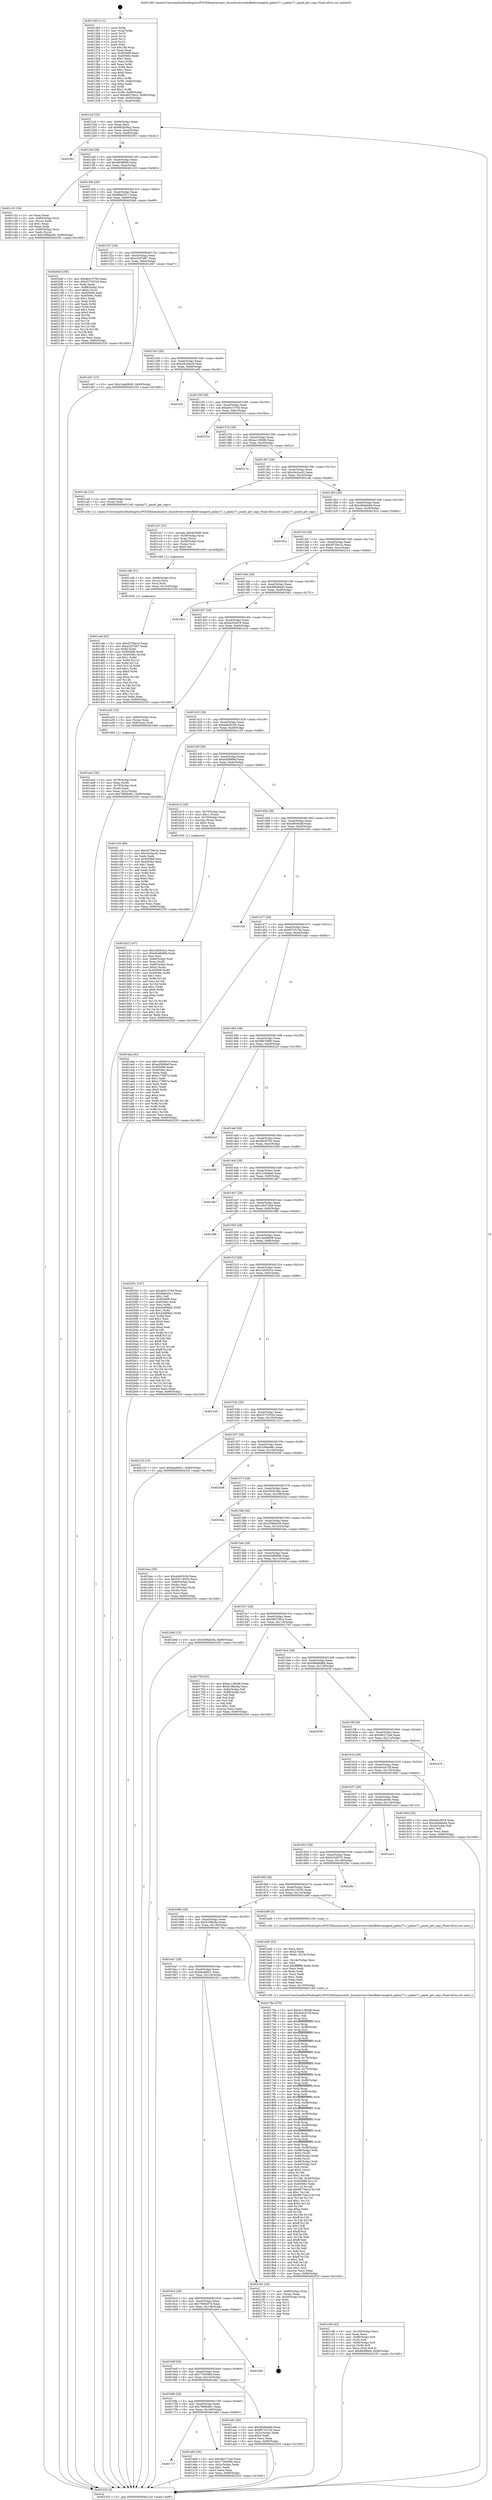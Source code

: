 digraph "0x401260" {
  label = "0x401260 (/mnt/c/Users/mathe/Desktop/tcc/POCII/binaries/extr_linuxdriversvideofbdevomaplcd_palmz71.c_palmz71_panel_get_caps_Final-ollvm.out::main(0))"
  labelloc = "t"
  node[shape=record]

  Entry [label="",width=0.3,height=0.3,shape=circle,fillcolor=black,style=filled]
  "0x4012cf" [label="{
     0x4012cf [32]\l
     | [instrs]\l
     &nbsp;&nbsp;0x4012cf \<+6\>: mov -0x90(%rbp),%eax\l
     &nbsp;&nbsp;0x4012d5 \<+2\>: mov %eax,%ecx\l
     &nbsp;&nbsp;0x4012d7 \<+6\>: sub $0x883b59a2,%ecx\l
     &nbsp;&nbsp;0x4012dd \<+6\>: mov %eax,-0xa4(%rbp)\l
     &nbsp;&nbsp;0x4012e3 \<+6\>: mov %ecx,-0xa8(%rbp)\l
     &nbsp;&nbsp;0x4012e9 \<+6\>: je 0000000000401f01 \<main+0xca1\>\l
  }"]
  "0x401f01" [label="{
     0x401f01\l
  }", style=dashed]
  "0x4012ef" [label="{
     0x4012ef [28]\l
     | [instrs]\l
     &nbsp;&nbsp;0x4012ef \<+5\>: jmp 00000000004012f4 \<main+0x94\>\l
     &nbsp;&nbsp;0x4012f4 \<+6\>: mov -0xa4(%rbp),%eax\l
     &nbsp;&nbsp;0x4012fa \<+5\>: sub $0x8fc8f6b9,%eax\l
     &nbsp;&nbsp;0x4012ff \<+6\>: mov %eax,-0xac(%rbp)\l
     &nbsp;&nbsp;0x401305 \<+6\>: je 0000000000401c33 \<main+0x9d3\>\l
  }"]
  Exit [label="",width=0.3,height=0.3,shape=circle,fillcolor=black,style=filled,peripheries=2]
  "0x401c33" [label="{
     0x401c33 [34]\l
     | [instrs]\l
     &nbsp;&nbsp;0x401c33 \<+2\>: xor %eax,%eax\l
     &nbsp;&nbsp;0x401c35 \<+4\>: mov -0x60(%rbp),%rcx\l
     &nbsp;&nbsp;0x401c39 \<+2\>: mov (%rcx),%edx\l
     &nbsp;&nbsp;0x401c3b \<+3\>: sub $0x1,%eax\l
     &nbsp;&nbsp;0x401c3e \<+2\>: sub %eax,%edx\l
     &nbsp;&nbsp;0x401c40 \<+4\>: mov -0x60(%rbp),%rcx\l
     &nbsp;&nbsp;0x401c44 \<+2\>: mov %edx,(%rcx)\l
     &nbsp;&nbsp;0x401c46 \<+10\>: movl $0x359bbe5b,-0x90(%rbp)\l
     &nbsp;&nbsp;0x401c50 \<+5\>: jmp 0000000000402335 \<main+0x10d5\>\l
  }"]
  "0x40130b" [label="{
     0x40130b [28]\l
     | [instrs]\l
     &nbsp;&nbsp;0x40130b \<+5\>: jmp 0000000000401310 \<main+0xb0\>\l
     &nbsp;&nbsp;0x401310 \<+6\>: mov -0xa4(%rbp),%eax\l
     &nbsp;&nbsp;0x401316 \<+5\>: sub $0x8feb2f11,%eax\l
     &nbsp;&nbsp;0x40131b \<+6\>: mov %eax,-0xb0(%rbp)\l
     &nbsp;&nbsp;0x401321 \<+6\>: je 00000000004020ef \<main+0xe8f\>\l
  }"]
  "0x401ceb" [label="{
     0x401ceb [92]\l
     | [instrs]\l
     &nbsp;&nbsp;0x401ceb \<+5\>: mov $0xd37f4e1b,%eax\l
     &nbsp;&nbsp;0x401cf0 \<+5\>: mov $0xa32f7d67,%edx\l
     &nbsp;&nbsp;0x401cf5 \<+3\>: xor %r8d,%r8d\l
     &nbsp;&nbsp;0x401cf8 \<+8\>: mov 0x405068,%r9d\l
     &nbsp;&nbsp;0x401d00 \<+8\>: mov 0x40506c,%r10d\l
     &nbsp;&nbsp;0x401d08 \<+4\>: sub $0x1,%r8d\l
     &nbsp;&nbsp;0x401d0c \<+3\>: mov %r9d,%r11d\l
     &nbsp;&nbsp;0x401d0f \<+3\>: add %r8d,%r11d\l
     &nbsp;&nbsp;0x401d12 \<+4\>: imul %r11d,%r9d\l
     &nbsp;&nbsp;0x401d16 \<+4\>: and $0x1,%r9d\l
     &nbsp;&nbsp;0x401d1a \<+4\>: cmp $0x0,%r9d\l
     &nbsp;&nbsp;0x401d1e \<+3\>: sete %bl\l
     &nbsp;&nbsp;0x401d21 \<+4\>: cmp $0xa,%r10d\l
     &nbsp;&nbsp;0x401d25 \<+4\>: setl %r14b\l
     &nbsp;&nbsp;0x401d29 \<+3\>: mov %bl,%r15b\l
     &nbsp;&nbsp;0x401d2c \<+3\>: and %r14b,%r15b\l
     &nbsp;&nbsp;0x401d2f \<+3\>: xor %r14b,%bl\l
     &nbsp;&nbsp;0x401d32 \<+3\>: or %bl,%r15b\l
     &nbsp;&nbsp;0x401d35 \<+4\>: test $0x1,%r15b\l
     &nbsp;&nbsp;0x401d39 \<+3\>: cmovne %edx,%eax\l
     &nbsp;&nbsp;0x401d3c \<+6\>: mov %eax,-0x90(%rbp)\l
     &nbsp;&nbsp;0x401d42 \<+5\>: jmp 0000000000402335 \<main+0x10d5\>\l
  }"]
  "0x4020ef" [label="{
     0x4020ef [100]\l
     | [instrs]\l
     &nbsp;&nbsp;0x4020ef \<+5\>: mov $0xa641570d,%eax\l
     &nbsp;&nbsp;0x4020f4 \<+5\>: mov $0x2573352d,%ecx\l
     &nbsp;&nbsp;0x4020f9 \<+2\>: xor %edx,%edx\l
     &nbsp;&nbsp;0x4020fb \<+7\>: mov -0x88(%rbp),%rsi\l
     &nbsp;&nbsp;0x402102 \<+6\>: movl $0x0,(%rsi)\l
     &nbsp;&nbsp;0x402108 \<+7\>: mov 0x405068,%edi\l
     &nbsp;&nbsp;0x40210f \<+8\>: mov 0x40506c,%r8d\l
     &nbsp;&nbsp;0x402117 \<+3\>: sub $0x1,%edx\l
     &nbsp;&nbsp;0x40211a \<+3\>: mov %edi,%r9d\l
     &nbsp;&nbsp;0x40211d \<+3\>: add %edx,%r9d\l
     &nbsp;&nbsp;0x402120 \<+4\>: imul %r9d,%edi\l
     &nbsp;&nbsp;0x402124 \<+3\>: and $0x1,%edi\l
     &nbsp;&nbsp;0x402127 \<+3\>: cmp $0x0,%edi\l
     &nbsp;&nbsp;0x40212a \<+4\>: sete %r10b\l
     &nbsp;&nbsp;0x40212e \<+4\>: cmp $0xa,%r8d\l
     &nbsp;&nbsp;0x402132 \<+4\>: setl %r11b\l
     &nbsp;&nbsp;0x402136 \<+3\>: mov %r10b,%bl\l
     &nbsp;&nbsp;0x402139 \<+3\>: and %r11b,%bl\l
     &nbsp;&nbsp;0x40213c \<+3\>: xor %r11b,%r10b\l
     &nbsp;&nbsp;0x40213f \<+3\>: or %r10b,%bl\l
     &nbsp;&nbsp;0x402142 \<+3\>: test $0x1,%bl\l
     &nbsp;&nbsp;0x402145 \<+3\>: cmovne %ecx,%eax\l
     &nbsp;&nbsp;0x402148 \<+6\>: mov %eax,-0x90(%rbp)\l
     &nbsp;&nbsp;0x40214e \<+5\>: jmp 0000000000402335 \<main+0x10d5\>\l
  }"]
  "0x401327" [label="{
     0x401327 [28]\l
     | [instrs]\l
     &nbsp;&nbsp;0x401327 \<+5\>: jmp 000000000040132c \<main+0xcc\>\l
     &nbsp;&nbsp;0x40132c \<+6\>: mov -0xa4(%rbp),%eax\l
     &nbsp;&nbsp;0x401332 \<+5\>: sub $0xa32f7d67,%eax\l
     &nbsp;&nbsp;0x401337 \<+6\>: mov %eax,-0xb4(%rbp)\l
     &nbsp;&nbsp;0x40133d \<+6\>: je 0000000000401d47 \<main+0xae7\>\l
  }"]
  "0x401cd6" [label="{
     0x401cd6 [21]\l
     | [instrs]\l
     &nbsp;&nbsp;0x401cd6 \<+4\>: mov -0x68(%rbp),%rcx\l
     &nbsp;&nbsp;0x401cda \<+3\>: mov (%rcx),%rcx\l
     &nbsp;&nbsp;0x401cdd \<+3\>: mov %rcx,%rdi\l
     &nbsp;&nbsp;0x401ce0 \<+6\>: mov %eax,-0x154(%rbp)\l
     &nbsp;&nbsp;0x401ce6 \<+5\>: call 0000000000401030 \<free@plt\>\l
     | [calls]\l
     &nbsp;&nbsp;0x401030 \{1\} (unknown)\l
  }"]
  "0x401d47" [label="{
     0x401d47 [15]\l
     | [instrs]\l
     &nbsp;&nbsp;0x401d47 \<+10\>: movl $0x1dad0609,-0x90(%rbp)\l
     &nbsp;&nbsp;0x401d51 \<+5\>: jmp 0000000000402335 \<main+0x10d5\>\l
  }"]
  "0x401343" [label="{
     0x401343 [28]\l
     | [instrs]\l
     &nbsp;&nbsp;0x401343 \<+5\>: jmp 0000000000401348 \<main+0xe8\>\l
     &nbsp;&nbsp;0x401348 \<+6\>: mov -0xa4(%rbp),%eax\l
     &nbsp;&nbsp;0x40134e \<+5\>: sub $0xa5b3dec9,%eax\l
     &nbsp;&nbsp;0x401353 \<+6\>: mov %eax,-0xb8(%rbp)\l
     &nbsp;&nbsp;0x401359 \<+6\>: je 0000000000401ef2 \<main+0xc92\>\l
  }"]
  "0x401cb7" [label="{
     0x401cb7 [31]\l
     | [instrs]\l
     &nbsp;&nbsp;0x401cb7 \<+10\>: movabs $0x4030d6,%rdi\l
     &nbsp;&nbsp;0x401cc1 \<+4\>: mov -0x58(%rbp),%rcx\l
     &nbsp;&nbsp;0x401cc5 \<+3\>: mov %rax,(%rcx)\l
     &nbsp;&nbsp;0x401cc8 \<+4\>: mov -0x58(%rbp),%rax\l
     &nbsp;&nbsp;0x401ccc \<+3\>: mov (%rax),%rsi\l
     &nbsp;&nbsp;0x401ccf \<+2\>: mov $0x0,%al\l
     &nbsp;&nbsp;0x401cd1 \<+5\>: call 0000000000401040 \<printf@plt\>\l
     | [calls]\l
     &nbsp;&nbsp;0x401040 \{1\} (unknown)\l
  }"]
  "0x401ef2" [label="{
     0x401ef2\l
  }", style=dashed]
  "0x40135f" [label="{
     0x40135f [28]\l
     | [instrs]\l
     &nbsp;&nbsp;0x40135f \<+5\>: jmp 0000000000401364 \<main+0x104\>\l
     &nbsp;&nbsp;0x401364 \<+6\>: mov -0xa4(%rbp),%eax\l
     &nbsp;&nbsp;0x40136a \<+5\>: sub $0xa641570d,%eax\l
     &nbsp;&nbsp;0x40136f \<+6\>: mov %eax,-0xbc(%rbp)\l
     &nbsp;&nbsp;0x401375 \<+6\>: je 000000000040231e \<main+0x10be\>\l
  }"]
  "0x401c09" [label="{
     0x401c09 [42]\l
     | [instrs]\l
     &nbsp;&nbsp;0x401c09 \<+6\>: mov -0x150(%rbp),%ecx\l
     &nbsp;&nbsp;0x401c0f \<+3\>: imul %eax,%ecx\l
     &nbsp;&nbsp;0x401c12 \<+4\>: mov -0x68(%rbp),%r8\l
     &nbsp;&nbsp;0x401c16 \<+3\>: mov (%r8),%r8\l
     &nbsp;&nbsp;0x401c19 \<+4\>: mov -0x60(%rbp),%r9\l
     &nbsp;&nbsp;0x401c1d \<+3\>: movslq (%r9),%r9\l
     &nbsp;&nbsp;0x401c20 \<+4\>: mov %ecx,(%r8,%r9,4)\l
     &nbsp;&nbsp;0x401c24 \<+10\>: movl $0x8fc8f6b9,-0x90(%rbp)\l
     &nbsp;&nbsp;0x401c2e \<+5\>: jmp 0000000000402335 \<main+0x10d5\>\l
  }"]
  "0x40231e" [label="{
     0x40231e\l
  }", style=dashed]
  "0x40137b" [label="{
     0x40137b [28]\l
     | [instrs]\l
     &nbsp;&nbsp;0x40137b \<+5\>: jmp 0000000000401380 \<main+0x120\>\l
     &nbsp;&nbsp;0x401380 \<+6\>: mov -0xa4(%rbp),%eax\l
     &nbsp;&nbsp;0x401386 \<+5\>: sub $0xac1280d8,%eax\l
     &nbsp;&nbsp;0x40138b \<+6\>: mov %eax,-0xc0(%rbp)\l
     &nbsp;&nbsp;0x401391 \<+6\>: je 000000000040217a \<main+0xf1a\>\l
  }"]
  "0x401bd5" [label="{
     0x401bd5 [52]\l
     | [instrs]\l
     &nbsp;&nbsp;0x401bd5 \<+2\>: xor %ecx,%ecx\l
     &nbsp;&nbsp;0x401bd7 \<+5\>: mov $0x2,%edx\l
     &nbsp;&nbsp;0x401bdc \<+6\>: mov %edx,-0x14c(%rbp)\l
     &nbsp;&nbsp;0x401be2 \<+1\>: cltd\l
     &nbsp;&nbsp;0x401be3 \<+6\>: mov -0x14c(%rbp),%esi\l
     &nbsp;&nbsp;0x401be9 \<+2\>: idiv %esi\l
     &nbsp;&nbsp;0x401beb \<+6\>: imul $0xfffffffe,%edx,%edx\l
     &nbsp;&nbsp;0x401bf1 \<+2\>: mov %ecx,%edi\l
     &nbsp;&nbsp;0x401bf3 \<+2\>: sub %edx,%edi\l
     &nbsp;&nbsp;0x401bf5 \<+2\>: mov %ecx,%edx\l
     &nbsp;&nbsp;0x401bf7 \<+3\>: sub $0x1,%edx\l
     &nbsp;&nbsp;0x401bfa \<+2\>: add %edx,%edi\l
     &nbsp;&nbsp;0x401bfc \<+2\>: sub %edi,%ecx\l
     &nbsp;&nbsp;0x401bfe \<+6\>: mov %ecx,-0x150(%rbp)\l
     &nbsp;&nbsp;0x401c04 \<+5\>: call 0000000000401160 \<next_i\>\l
     | [calls]\l
     &nbsp;&nbsp;0x401160 \{1\} (/mnt/c/Users/mathe/Desktop/tcc/POCII/binaries/extr_linuxdriversvideofbdevomaplcd_palmz71.c_palmz71_panel_get_caps_Final-ollvm.out::next_i)\l
  }"]
  "0x40217a" [label="{
     0x40217a\l
  }", style=dashed]
  "0x401397" [label="{
     0x401397 [28]\l
     | [instrs]\l
     &nbsp;&nbsp;0x401397 \<+5\>: jmp 000000000040139c \<main+0x13c\>\l
     &nbsp;&nbsp;0x40139c \<+6\>: mov -0xa4(%rbp),%eax\l
     &nbsp;&nbsp;0x4013a2 \<+5\>: sub $0xc0a2acd2,%eax\l
     &nbsp;&nbsp;0x4013a7 \<+6\>: mov %eax,-0xc4(%rbp)\l
     &nbsp;&nbsp;0x4013ad \<+6\>: je 0000000000401cab \<main+0xa4b\>\l
  }"]
  "0x401b32" [label="{
     0x401b32 [107]\l
     | [instrs]\l
     &nbsp;&nbsp;0x401b32 \<+5\>: mov $0x1e83041e,%ecx\l
     &nbsp;&nbsp;0x401b37 \<+5\>: mov $0x40a8b80b,%edx\l
     &nbsp;&nbsp;0x401b3c \<+2\>: xor %esi,%esi\l
     &nbsp;&nbsp;0x401b3e \<+4\>: mov -0x68(%rbp),%rdi\l
     &nbsp;&nbsp;0x401b42 \<+3\>: mov %rax,(%rdi)\l
     &nbsp;&nbsp;0x401b45 \<+4\>: mov -0x60(%rbp),%rax\l
     &nbsp;&nbsp;0x401b49 \<+6\>: movl $0x0,(%rax)\l
     &nbsp;&nbsp;0x401b4f \<+8\>: mov 0x405068,%r8d\l
     &nbsp;&nbsp;0x401b57 \<+8\>: mov 0x40506c,%r9d\l
     &nbsp;&nbsp;0x401b5f \<+3\>: sub $0x1,%esi\l
     &nbsp;&nbsp;0x401b62 \<+3\>: mov %r8d,%r10d\l
     &nbsp;&nbsp;0x401b65 \<+3\>: add %esi,%r10d\l
     &nbsp;&nbsp;0x401b68 \<+4\>: imul %r10d,%r8d\l
     &nbsp;&nbsp;0x401b6c \<+4\>: and $0x1,%r8d\l
     &nbsp;&nbsp;0x401b70 \<+4\>: cmp $0x0,%r8d\l
     &nbsp;&nbsp;0x401b74 \<+4\>: sete %r11b\l
     &nbsp;&nbsp;0x401b78 \<+4\>: cmp $0xa,%r9d\l
     &nbsp;&nbsp;0x401b7c \<+3\>: setl %bl\l
     &nbsp;&nbsp;0x401b7f \<+3\>: mov %r11b,%r14b\l
     &nbsp;&nbsp;0x401b82 \<+3\>: and %bl,%r14b\l
     &nbsp;&nbsp;0x401b85 \<+3\>: xor %bl,%r11b\l
     &nbsp;&nbsp;0x401b88 \<+3\>: or %r11b,%r14b\l
     &nbsp;&nbsp;0x401b8b \<+4\>: test $0x1,%r14b\l
     &nbsp;&nbsp;0x401b8f \<+3\>: cmovne %edx,%ecx\l
     &nbsp;&nbsp;0x401b92 \<+6\>: mov %ecx,-0x90(%rbp)\l
     &nbsp;&nbsp;0x401b98 \<+5\>: jmp 0000000000402335 \<main+0x10d5\>\l
  }"]
  "0x401cab" [label="{
     0x401cab [12]\l
     | [instrs]\l
     &nbsp;&nbsp;0x401cab \<+4\>: mov -0x68(%rbp),%rax\l
     &nbsp;&nbsp;0x401caf \<+3\>: mov (%rax),%rdi\l
     &nbsp;&nbsp;0x401cb2 \<+5\>: call 0000000000401240 \<palmz71_panel_get_caps\>\l
     | [calls]\l
     &nbsp;&nbsp;0x401240 \{1\} (/mnt/c/Users/mathe/Desktop/tcc/POCII/binaries/extr_linuxdriversvideofbdevomaplcd_palmz71.c_palmz71_panel_get_caps_Final-ollvm.out::palmz71_panel_get_caps)\l
  }"]
  "0x4013b3" [label="{
     0x4013b3 [28]\l
     | [instrs]\l
     &nbsp;&nbsp;0x4013b3 \<+5\>: jmp 00000000004013b8 \<main+0x158\>\l
     &nbsp;&nbsp;0x4013b8 \<+6\>: mov -0xa4(%rbp),%eax\l
     &nbsp;&nbsp;0x4013be \<+5\>: sub $0xc6bdeb0d,%eax\l
     &nbsp;&nbsp;0x4013c3 \<+6\>: mov %eax,-0xc8(%rbp)\l
     &nbsp;&nbsp;0x4013c9 \<+6\>: je 000000000040191e \<main+0x6be\>\l
  }"]
  "0x401717" [label="{
     0x401717\l
  }", style=dashed]
  "0x40191e" [label="{
     0x40191e\l
  }", style=dashed]
  "0x4013cf" [label="{
     0x4013cf [28]\l
     | [instrs]\l
     &nbsp;&nbsp;0x4013cf \<+5\>: jmp 00000000004013d4 \<main+0x174\>\l
     &nbsp;&nbsp;0x4013d4 \<+6\>: mov -0xa4(%rbp),%eax\l
     &nbsp;&nbsp;0x4013da \<+5\>: sub $0xd37f4e1b,%eax\l
     &nbsp;&nbsp;0x4013df \<+6\>: mov %eax,-0xcc(%rbp)\l
     &nbsp;&nbsp;0x4013e5 \<+6\>: je 000000000040221d \<main+0xfbd\>\l
  }"]
  "0x401a60" [label="{
     0x401a60 [30]\l
     | [instrs]\l
     &nbsp;&nbsp;0x401a60 \<+5\>: mov $0x49c272ad,%eax\l
     &nbsp;&nbsp;0x401a65 \<+5\>: mov $0x778456f4,%ecx\l
     &nbsp;&nbsp;0x401a6a \<+3\>: mov -0x2c(%rbp),%edx\l
     &nbsp;&nbsp;0x401a6d \<+3\>: cmp $0x1,%edx\l
     &nbsp;&nbsp;0x401a70 \<+3\>: cmovl %ecx,%eax\l
     &nbsp;&nbsp;0x401a73 \<+6\>: mov %eax,-0x90(%rbp)\l
     &nbsp;&nbsp;0x401a79 \<+5\>: jmp 0000000000402335 \<main+0x10d5\>\l
  }"]
  "0x40221d" [label="{
     0x40221d\l
  }", style=dashed]
  "0x4013eb" [label="{
     0x4013eb [28]\l
     | [instrs]\l
     &nbsp;&nbsp;0x4013eb \<+5\>: jmp 00000000004013f0 \<main+0x190\>\l
     &nbsp;&nbsp;0x4013f0 \<+6\>: mov -0xa4(%rbp),%eax\l
     &nbsp;&nbsp;0x4013f6 \<+5\>: sub $0xd66d84a0,%eax\l
     &nbsp;&nbsp;0x4013fb \<+6\>: mov %eax,-0xd0(%rbp)\l
     &nbsp;&nbsp;0x401401 \<+6\>: je 00000000004019b1 \<main+0x751\>\l
  }"]
  "0x4016fb" [label="{
     0x4016fb [28]\l
     | [instrs]\l
     &nbsp;&nbsp;0x4016fb \<+5\>: jmp 0000000000401700 \<main+0x4a0\>\l
     &nbsp;&nbsp;0x401700 \<+6\>: mov -0xa4(%rbp),%eax\l
     &nbsp;&nbsp;0x401706 \<+5\>: sub $0x7866b461,%eax\l
     &nbsp;&nbsp;0x40170b \<+6\>: mov %eax,-0x140(%rbp)\l
     &nbsp;&nbsp;0x401711 \<+6\>: je 0000000000401a60 \<main+0x800\>\l
  }"]
  "0x4019b1" [label="{
     0x4019b1\l
  }", style=dashed]
  "0x401407" [label="{
     0x401407 [28]\l
     | [instrs]\l
     &nbsp;&nbsp;0x401407 \<+5\>: jmp 000000000040140c \<main+0x1ac\>\l
     &nbsp;&nbsp;0x40140c \<+6\>: mov -0xa4(%rbp),%eax\l
     &nbsp;&nbsp;0x401412 \<+5\>: sub $0xdc5cbf19,%eax\l
     &nbsp;&nbsp;0x401417 \<+6\>: mov %eax,-0xd4(%rbp)\l
     &nbsp;&nbsp;0x40141d \<+6\>: je 0000000000401a32 \<main+0x7d2\>\l
  }"]
  "0x401a9c" [label="{
     0x401a9c [30]\l
     | [instrs]\l
     &nbsp;&nbsp;0x401a9c \<+5\>: mov $0x48e8dd8d,%eax\l
     &nbsp;&nbsp;0x401aa1 \<+5\>: mov $0xf673515d,%ecx\l
     &nbsp;&nbsp;0x401aa6 \<+3\>: mov -0x2c(%rbp),%edx\l
     &nbsp;&nbsp;0x401aa9 \<+3\>: cmp $0x0,%edx\l
     &nbsp;&nbsp;0x401aac \<+3\>: cmove %ecx,%eax\l
     &nbsp;&nbsp;0x401aaf \<+6\>: mov %eax,-0x90(%rbp)\l
     &nbsp;&nbsp;0x401ab5 \<+5\>: jmp 0000000000402335 \<main+0x10d5\>\l
  }"]
  "0x401a32" [label="{
     0x401a32 [16]\l
     | [instrs]\l
     &nbsp;&nbsp;0x401a32 \<+4\>: mov -0x80(%rbp),%rax\l
     &nbsp;&nbsp;0x401a36 \<+3\>: mov (%rax),%rax\l
     &nbsp;&nbsp;0x401a39 \<+4\>: mov 0x8(%rax),%rdi\l
     &nbsp;&nbsp;0x401a3d \<+5\>: call 0000000000401060 \<atoi@plt\>\l
     | [calls]\l
     &nbsp;&nbsp;0x401060 \{1\} (unknown)\l
  }"]
  "0x401423" [label="{
     0x401423 [28]\l
     | [instrs]\l
     &nbsp;&nbsp;0x401423 \<+5\>: jmp 0000000000401428 \<main+0x1c8\>\l
     &nbsp;&nbsp;0x401428 \<+6\>: mov -0xa4(%rbp),%eax\l
     &nbsp;&nbsp;0x40142e \<+5\>: sub $0xebb05c56,%eax\l
     &nbsp;&nbsp;0x401433 \<+6\>: mov %eax,-0xd8(%rbp)\l
     &nbsp;&nbsp;0x401439 \<+6\>: je 0000000000401c55 \<main+0x9f5\>\l
  }"]
  "0x4016df" [label="{
     0x4016df [28]\l
     | [instrs]\l
     &nbsp;&nbsp;0x4016df \<+5\>: jmp 00000000004016e4 \<main+0x484\>\l
     &nbsp;&nbsp;0x4016e4 \<+6\>: mov -0xa4(%rbp),%eax\l
     &nbsp;&nbsp;0x4016ea \<+5\>: sub $0x778456f4,%eax\l
     &nbsp;&nbsp;0x4016ef \<+6\>: mov %eax,-0x13c(%rbp)\l
     &nbsp;&nbsp;0x4016f5 \<+6\>: je 0000000000401a9c \<main+0x83c\>\l
  }"]
  "0x401c55" [label="{
     0x401c55 [86]\l
     | [instrs]\l
     &nbsp;&nbsp;0x401c55 \<+5\>: mov $0xd37f4e1b,%eax\l
     &nbsp;&nbsp;0x401c5a \<+5\>: mov $0xc0a2acd2,%ecx\l
     &nbsp;&nbsp;0x401c5f \<+2\>: xor %edx,%edx\l
     &nbsp;&nbsp;0x401c61 \<+7\>: mov 0x405068,%esi\l
     &nbsp;&nbsp;0x401c68 \<+7\>: mov 0x40506c,%edi\l
     &nbsp;&nbsp;0x401c6f \<+3\>: sub $0x1,%edx\l
     &nbsp;&nbsp;0x401c72 \<+3\>: mov %esi,%r8d\l
     &nbsp;&nbsp;0x401c75 \<+3\>: add %edx,%r8d\l
     &nbsp;&nbsp;0x401c78 \<+4\>: imul %r8d,%esi\l
     &nbsp;&nbsp;0x401c7c \<+3\>: and $0x1,%esi\l
     &nbsp;&nbsp;0x401c7f \<+3\>: cmp $0x0,%esi\l
     &nbsp;&nbsp;0x401c82 \<+4\>: sete %r9b\l
     &nbsp;&nbsp;0x401c86 \<+3\>: cmp $0xa,%edi\l
     &nbsp;&nbsp;0x401c89 \<+4\>: setl %r10b\l
     &nbsp;&nbsp;0x401c8d \<+3\>: mov %r9b,%r11b\l
     &nbsp;&nbsp;0x401c90 \<+3\>: and %r10b,%r11b\l
     &nbsp;&nbsp;0x401c93 \<+3\>: xor %r10b,%r9b\l
     &nbsp;&nbsp;0x401c96 \<+3\>: or %r9b,%r11b\l
     &nbsp;&nbsp;0x401c99 \<+4\>: test $0x1,%r11b\l
     &nbsp;&nbsp;0x401c9d \<+3\>: cmovne %ecx,%eax\l
     &nbsp;&nbsp;0x401ca0 \<+6\>: mov %eax,-0x90(%rbp)\l
     &nbsp;&nbsp;0x401ca6 \<+5\>: jmp 0000000000402335 \<main+0x10d5\>\l
  }"]
  "0x40143f" [label="{
     0x40143f [28]\l
     | [instrs]\l
     &nbsp;&nbsp;0x40143f \<+5\>: jmp 0000000000401444 \<main+0x1e4\>\l
     &nbsp;&nbsp;0x401444 \<+6\>: mov -0xa4(%rbp),%eax\l
     &nbsp;&nbsp;0x40144a \<+5\>: sub $0xed5899ef,%eax\l
     &nbsp;&nbsp;0x40144f \<+6\>: mov %eax,-0xdc(%rbp)\l
     &nbsp;&nbsp;0x401455 \<+6\>: je 0000000000401b15 \<main+0x8b5\>\l
  }"]
  "0x401e0d" [label="{
     0x401e0d\l
  }", style=dashed]
  "0x401b15" [label="{
     0x401b15 [29]\l
     | [instrs]\l
     &nbsp;&nbsp;0x401b15 \<+4\>: mov -0x70(%rbp),%rax\l
     &nbsp;&nbsp;0x401b19 \<+6\>: movl $0x1,(%rax)\l
     &nbsp;&nbsp;0x401b1f \<+4\>: mov -0x70(%rbp),%rax\l
     &nbsp;&nbsp;0x401b23 \<+3\>: movslq (%rax),%rax\l
     &nbsp;&nbsp;0x401b26 \<+4\>: shl $0x2,%rax\l
     &nbsp;&nbsp;0x401b2a \<+3\>: mov %rax,%rdi\l
     &nbsp;&nbsp;0x401b2d \<+5\>: call 0000000000401050 \<malloc@plt\>\l
     | [calls]\l
     &nbsp;&nbsp;0x401050 \{1\} (unknown)\l
  }"]
  "0x40145b" [label="{
     0x40145b [28]\l
     | [instrs]\l
     &nbsp;&nbsp;0x40145b \<+5\>: jmp 0000000000401460 \<main+0x200\>\l
     &nbsp;&nbsp;0x401460 \<+6\>: mov -0xa4(%rbp),%eax\l
     &nbsp;&nbsp;0x401466 \<+5\>: sub $0xef004ddf,%eax\l
     &nbsp;&nbsp;0x40146b \<+6\>: mov %eax,-0xe0(%rbp)\l
     &nbsp;&nbsp;0x401471 \<+6\>: je 0000000000401f2b \<main+0xccb\>\l
  }"]
  "0x4016c3" [label="{
     0x4016c3 [28]\l
     | [instrs]\l
     &nbsp;&nbsp;0x4016c3 \<+5\>: jmp 00000000004016c8 \<main+0x468\>\l
     &nbsp;&nbsp;0x4016c8 \<+6\>: mov -0xa4(%rbp),%eax\l
     &nbsp;&nbsp;0x4016ce \<+5\>: sub $0x7068c874,%eax\l
     &nbsp;&nbsp;0x4016d3 \<+6\>: mov %eax,-0x138(%rbp)\l
     &nbsp;&nbsp;0x4016d9 \<+6\>: je 0000000000401e0d \<main+0xbad\>\l
  }"]
  "0x401f2b" [label="{
     0x401f2b\l
  }", style=dashed]
  "0x401477" [label="{
     0x401477 [28]\l
     | [instrs]\l
     &nbsp;&nbsp;0x401477 \<+5\>: jmp 000000000040147c \<main+0x21c\>\l
     &nbsp;&nbsp;0x40147c \<+6\>: mov -0xa4(%rbp),%eax\l
     &nbsp;&nbsp;0x401482 \<+5\>: sub $0xf673515d,%eax\l
     &nbsp;&nbsp;0x401487 \<+6\>: mov %eax,-0xe4(%rbp)\l
     &nbsp;&nbsp;0x40148d \<+6\>: je 0000000000401aba \<main+0x85a\>\l
  }"]
  "0x402162" [label="{
     0x402162 [24]\l
     | [instrs]\l
     &nbsp;&nbsp;0x402162 \<+7\>: mov -0x88(%rbp),%rax\l
     &nbsp;&nbsp;0x402169 \<+2\>: mov (%rax),%eax\l
     &nbsp;&nbsp;0x40216b \<+4\>: lea -0x28(%rbp),%rsp\l
     &nbsp;&nbsp;0x40216f \<+1\>: pop %rbx\l
     &nbsp;&nbsp;0x402170 \<+2\>: pop %r12\l
     &nbsp;&nbsp;0x402172 \<+2\>: pop %r13\l
     &nbsp;&nbsp;0x402174 \<+2\>: pop %r14\l
     &nbsp;&nbsp;0x402176 \<+2\>: pop %r15\l
     &nbsp;&nbsp;0x402178 \<+1\>: pop %rbp\l
     &nbsp;&nbsp;0x402179 \<+1\>: ret\l
  }"]
  "0x401aba" [label="{
     0x401aba [91]\l
     | [instrs]\l
     &nbsp;&nbsp;0x401aba \<+5\>: mov $0x1e83041e,%eax\l
     &nbsp;&nbsp;0x401abf \<+5\>: mov $0xed5899ef,%ecx\l
     &nbsp;&nbsp;0x401ac4 \<+7\>: mov 0x405068,%edx\l
     &nbsp;&nbsp;0x401acb \<+7\>: mov 0x40506c,%esi\l
     &nbsp;&nbsp;0x401ad2 \<+2\>: mov %edx,%edi\l
     &nbsp;&nbsp;0x401ad4 \<+6\>: add $0xe173897a,%edi\l
     &nbsp;&nbsp;0x401ada \<+3\>: sub $0x1,%edi\l
     &nbsp;&nbsp;0x401add \<+6\>: sub $0xe173897a,%edi\l
     &nbsp;&nbsp;0x401ae3 \<+3\>: imul %edi,%edx\l
     &nbsp;&nbsp;0x401ae6 \<+3\>: and $0x1,%edx\l
     &nbsp;&nbsp;0x401ae9 \<+3\>: cmp $0x0,%edx\l
     &nbsp;&nbsp;0x401aec \<+4\>: sete %r8b\l
     &nbsp;&nbsp;0x401af0 \<+3\>: cmp $0xa,%esi\l
     &nbsp;&nbsp;0x401af3 \<+4\>: setl %r9b\l
     &nbsp;&nbsp;0x401af7 \<+3\>: mov %r8b,%r10b\l
     &nbsp;&nbsp;0x401afa \<+3\>: and %r9b,%r10b\l
     &nbsp;&nbsp;0x401afd \<+3\>: xor %r9b,%r8b\l
     &nbsp;&nbsp;0x401b00 \<+3\>: or %r8b,%r10b\l
     &nbsp;&nbsp;0x401b03 \<+4\>: test $0x1,%r10b\l
     &nbsp;&nbsp;0x401b07 \<+3\>: cmovne %ecx,%eax\l
     &nbsp;&nbsp;0x401b0a \<+6\>: mov %eax,-0x90(%rbp)\l
     &nbsp;&nbsp;0x401b10 \<+5\>: jmp 0000000000402335 \<main+0x10d5\>\l
  }"]
  "0x401493" [label="{
     0x401493 [28]\l
     | [instrs]\l
     &nbsp;&nbsp;0x401493 \<+5\>: jmp 0000000000401498 \<main+0x238\>\l
     &nbsp;&nbsp;0x401498 \<+6\>: mov -0xa4(%rbp),%eax\l
     &nbsp;&nbsp;0x40149e \<+5\>: sub $0xf9d7e6f0,%eax\l
     &nbsp;&nbsp;0x4014a3 \<+6\>: mov %eax,-0xe8(%rbp)\l
     &nbsp;&nbsp;0x4014a9 \<+6\>: je 00000000004022cf \<main+0x106f\>\l
  }"]
  "0x401a42" [label="{
     0x401a42 [30]\l
     | [instrs]\l
     &nbsp;&nbsp;0x401a42 \<+4\>: mov -0x78(%rbp),%rdi\l
     &nbsp;&nbsp;0x401a46 \<+2\>: mov %eax,(%rdi)\l
     &nbsp;&nbsp;0x401a48 \<+4\>: mov -0x78(%rbp),%rdi\l
     &nbsp;&nbsp;0x401a4c \<+2\>: mov (%rdi),%eax\l
     &nbsp;&nbsp;0x401a4e \<+3\>: mov %eax,-0x2c(%rbp)\l
     &nbsp;&nbsp;0x401a51 \<+10\>: movl $0x7866b461,-0x90(%rbp)\l
     &nbsp;&nbsp;0x401a5b \<+5\>: jmp 0000000000402335 \<main+0x10d5\>\l
  }"]
  "0x4022cf" [label="{
     0x4022cf\l
  }", style=dashed]
  "0x4014af" [label="{
     0x4014af [28]\l
     | [instrs]\l
     &nbsp;&nbsp;0x4014af \<+5\>: jmp 00000000004014b4 \<main+0x254\>\l
     &nbsp;&nbsp;0x4014b4 \<+6\>: mov -0xa4(%rbp),%eax\l
     &nbsp;&nbsp;0x4014ba \<+5\>: sub $0xd929763,%eax\l
     &nbsp;&nbsp;0x4014bf \<+6\>: mov %eax,-0xec(%rbp)\l
     &nbsp;&nbsp;0x4014c5 \<+6\>: je 0000000000401d56 \<main+0xaf6\>\l
  }"]
  "0x4016a7" [label="{
     0x4016a7 [28]\l
     | [instrs]\l
     &nbsp;&nbsp;0x4016a7 \<+5\>: jmp 00000000004016ac \<main+0x44c\>\l
     &nbsp;&nbsp;0x4016ac \<+6\>: mov -0xa4(%rbp),%eax\l
     &nbsp;&nbsp;0x4016b2 \<+5\>: sub $0x6aa84fc1,%eax\l
     &nbsp;&nbsp;0x4016b7 \<+6\>: mov %eax,-0x134(%rbp)\l
     &nbsp;&nbsp;0x4016bd \<+6\>: je 0000000000402162 \<main+0xf02\>\l
  }"]
  "0x401d56" [label="{
     0x401d56\l
  }", style=dashed]
  "0x4014cb" [label="{
     0x4014cb [28]\l
     | [instrs]\l
     &nbsp;&nbsp;0x4014cb \<+5\>: jmp 00000000004014d0 \<main+0x270\>\l
     &nbsp;&nbsp;0x4014d0 \<+6\>: mov -0xa4(%rbp),%eax\l
     &nbsp;&nbsp;0x4014d6 \<+5\>: sub $0x1229dea0,%eax\l
     &nbsp;&nbsp;0x4014db \<+6\>: mov %eax,-0xf0(%rbp)\l
     &nbsp;&nbsp;0x4014e1 \<+6\>: je 0000000000401db7 \<main+0xb57\>\l
  }"]
  "0x40178e" [label="{
     0x40178e [370]\l
     | [instrs]\l
     &nbsp;&nbsp;0x40178e \<+5\>: mov $0xac1280d8,%eax\l
     &nbsp;&nbsp;0x401793 \<+5\>: mov $0x4e5cb7df,%ecx\l
     &nbsp;&nbsp;0x401798 \<+2\>: mov $0x1,%dl\l
     &nbsp;&nbsp;0x40179a \<+3\>: mov %rsp,%rsi\l
     &nbsp;&nbsp;0x40179d \<+4\>: add $0xfffffffffffffff0,%rsi\l
     &nbsp;&nbsp;0x4017a1 \<+3\>: mov %rsi,%rsp\l
     &nbsp;&nbsp;0x4017a4 \<+7\>: mov %rsi,-0x88(%rbp)\l
     &nbsp;&nbsp;0x4017ab \<+3\>: mov %rsp,%rsi\l
     &nbsp;&nbsp;0x4017ae \<+4\>: add $0xfffffffffffffff0,%rsi\l
     &nbsp;&nbsp;0x4017b2 \<+3\>: mov %rsi,%rsp\l
     &nbsp;&nbsp;0x4017b5 \<+3\>: mov %rsp,%rdi\l
     &nbsp;&nbsp;0x4017b8 \<+4\>: add $0xfffffffffffffff0,%rdi\l
     &nbsp;&nbsp;0x4017bc \<+3\>: mov %rdi,%rsp\l
     &nbsp;&nbsp;0x4017bf \<+4\>: mov %rdi,-0x80(%rbp)\l
     &nbsp;&nbsp;0x4017c3 \<+3\>: mov %rsp,%rdi\l
     &nbsp;&nbsp;0x4017c6 \<+4\>: add $0xfffffffffffffff0,%rdi\l
     &nbsp;&nbsp;0x4017ca \<+3\>: mov %rdi,%rsp\l
     &nbsp;&nbsp;0x4017cd \<+4\>: mov %rdi,-0x78(%rbp)\l
     &nbsp;&nbsp;0x4017d1 \<+3\>: mov %rsp,%rdi\l
     &nbsp;&nbsp;0x4017d4 \<+4\>: add $0xfffffffffffffff0,%rdi\l
     &nbsp;&nbsp;0x4017d8 \<+3\>: mov %rdi,%rsp\l
     &nbsp;&nbsp;0x4017db \<+4\>: mov %rdi,-0x70(%rbp)\l
     &nbsp;&nbsp;0x4017df \<+3\>: mov %rsp,%rdi\l
     &nbsp;&nbsp;0x4017e2 \<+4\>: add $0xfffffffffffffff0,%rdi\l
     &nbsp;&nbsp;0x4017e6 \<+3\>: mov %rdi,%rsp\l
     &nbsp;&nbsp;0x4017e9 \<+4\>: mov %rdi,-0x68(%rbp)\l
     &nbsp;&nbsp;0x4017ed \<+3\>: mov %rsp,%rdi\l
     &nbsp;&nbsp;0x4017f0 \<+4\>: add $0xfffffffffffffff0,%rdi\l
     &nbsp;&nbsp;0x4017f4 \<+3\>: mov %rdi,%rsp\l
     &nbsp;&nbsp;0x4017f7 \<+4\>: mov %rdi,-0x60(%rbp)\l
     &nbsp;&nbsp;0x4017fb \<+3\>: mov %rsp,%rdi\l
     &nbsp;&nbsp;0x4017fe \<+4\>: add $0xfffffffffffffff0,%rdi\l
     &nbsp;&nbsp;0x401802 \<+3\>: mov %rdi,%rsp\l
     &nbsp;&nbsp;0x401805 \<+4\>: mov %rdi,-0x58(%rbp)\l
     &nbsp;&nbsp;0x401809 \<+3\>: mov %rsp,%rdi\l
     &nbsp;&nbsp;0x40180c \<+4\>: add $0xfffffffffffffff0,%rdi\l
     &nbsp;&nbsp;0x401810 \<+3\>: mov %rdi,%rsp\l
     &nbsp;&nbsp;0x401813 \<+4\>: mov %rdi,-0x50(%rbp)\l
     &nbsp;&nbsp;0x401817 \<+3\>: mov %rsp,%rdi\l
     &nbsp;&nbsp;0x40181a \<+4\>: add $0xfffffffffffffff0,%rdi\l
     &nbsp;&nbsp;0x40181e \<+3\>: mov %rdi,%rsp\l
     &nbsp;&nbsp;0x401821 \<+4\>: mov %rdi,-0x48(%rbp)\l
     &nbsp;&nbsp;0x401825 \<+3\>: mov %rsp,%rdi\l
     &nbsp;&nbsp;0x401828 \<+4\>: add $0xfffffffffffffff0,%rdi\l
     &nbsp;&nbsp;0x40182c \<+3\>: mov %rdi,%rsp\l
     &nbsp;&nbsp;0x40182f \<+4\>: mov %rdi,-0x40(%rbp)\l
     &nbsp;&nbsp;0x401833 \<+3\>: mov %rsp,%rdi\l
     &nbsp;&nbsp;0x401836 \<+4\>: add $0xfffffffffffffff0,%rdi\l
     &nbsp;&nbsp;0x40183a \<+3\>: mov %rdi,%rsp\l
     &nbsp;&nbsp;0x40183d \<+4\>: mov %rdi,-0x38(%rbp)\l
     &nbsp;&nbsp;0x401841 \<+7\>: mov -0x88(%rbp),%rdi\l
     &nbsp;&nbsp;0x401848 \<+6\>: movl $0x0,(%rdi)\l
     &nbsp;&nbsp;0x40184e \<+7\>: mov -0x94(%rbp),%r8d\l
     &nbsp;&nbsp;0x401855 \<+3\>: mov %r8d,(%rsi)\l
     &nbsp;&nbsp;0x401858 \<+4\>: mov -0x80(%rbp),%rdi\l
     &nbsp;&nbsp;0x40185c \<+7\>: mov -0xa0(%rbp),%r9\l
     &nbsp;&nbsp;0x401863 \<+3\>: mov %r9,(%rdi)\l
     &nbsp;&nbsp;0x401866 \<+3\>: cmpl $0x2,(%rsi)\l
     &nbsp;&nbsp;0x401869 \<+4\>: setne %r10b\l
     &nbsp;&nbsp;0x40186d \<+4\>: and $0x1,%r10b\l
     &nbsp;&nbsp;0x401871 \<+4\>: mov %r10b,-0x2d(%rbp)\l
     &nbsp;&nbsp;0x401875 \<+8\>: mov 0x405068,%r11d\l
     &nbsp;&nbsp;0x40187d \<+7\>: mov 0x40506c,%ebx\l
     &nbsp;&nbsp;0x401884 \<+3\>: mov %r11d,%r14d\l
     &nbsp;&nbsp;0x401887 \<+7\>: add $0x96734e1f,%r14d\l
     &nbsp;&nbsp;0x40188e \<+4\>: sub $0x1,%r14d\l
     &nbsp;&nbsp;0x401892 \<+7\>: sub $0x96734e1f,%r14d\l
     &nbsp;&nbsp;0x401899 \<+4\>: imul %r14d,%r11d\l
     &nbsp;&nbsp;0x40189d \<+4\>: and $0x1,%r11d\l
     &nbsp;&nbsp;0x4018a1 \<+4\>: cmp $0x0,%r11d\l
     &nbsp;&nbsp;0x4018a5 \<+4\>: sete %r10b\l
     &nbsp;&nbsp;0x4018a9 \<+3\>: cmp $0xa,%ebx\l
     &nbsp;&nbsp;0x4018ac \<+4\>: setl %r15b\l
     &nbsp;&nbsp;0x4018b0 \<+3\>: mov %r10b,%r12b\l
     &nbsp;&nbsp;0x4018b3 \<+4\>: xor $0xff,%r12b\l
     &nbsp;&nbsp;0x4018b7 \<+3\>: mov %r15b,%r13b\l
     &nbsp;&nbsp;0x4018ba \<+4\>: xor $0xff,%r13b\l
     &nbsp;&nbsp;0x4018be \<+3\>: xor $0x1,%dl\l
     &nbsp;&nbsp;0x4018c1 \<+3\>: mov %r12b,%sil\l
     &nbsp;&nbsp;0x4018c4 \<+4\>: and $0xff,%sil\l
     &nbsp;&nbsp;0x4018c8 \<+3\>: and %dl,%r10b\l
     &nbsp;&nbsp;0x4018cb \<+3\>: mov %r13b,%dil\l
     &nbsp;&nbsp;0x4018ce \<+4\>: and $0xff,%dil\l
     &nbsp;&nbsp;0x4018d2 \<+3\>: and %dl,%r15b\l
     &nbsp;&nbsp;0x4018d5 \<+3\>: or %r10b,%sil\l
     &nbsp;&nbsp;0x4018d8 \<+3\>: or %r15b,%dil\l
     &nbsp;&nbsp;0x4018db \<+3\>: xor %dil,%sil\l
     &nbsp;&nbsp;0x4018de \<+3\>: or %r13b,%r12b\l
     &nbsp;&nbsp;0x4018e1 \<+4\>: xor $0xff,%r12b\l
     &nbsp;&nbsp;0x4018e5 \<+3\>: or $0x1,%dl\l
     &nbsp;&nbsp;0x4018e8 \<+3\>: and %dl,%r12b\l
     &nbsp;&nbsp;0x4018eb \<+3\>: or %r12b,%sil\l
     &nbsp;&nbsp;0x4018ee \<+4\>: test $0x1,%sil\l
     &nbsp;&nbsp;0x4018f2 \<+3\>: cmovne %ecx,%eax\l
     &nbsp;&nbsp;0x4018f5 \<+6\>: mov %eax,-0x90(%rbp)\l
     &nbsp;&nbsp;0x4018fb \<+5\>: jmp 0000000000402335 \<main+0x10d5\>\l
  }"]
  "0x401db7" [label="{
     0x401db7\l
  }", style=dashed]
  "0x4014e7" [label="{
     0x4014e7 [28]\l
     | [instrs]\l
     &nbsp;&nbsp;0x4014e7 \<+5\>: jmp 00000000004014ec \<main+0x28c\>\l
     &nbsp;&nbsp;0x4014ec \<+6\>: mov -0xa4(%rbp),%eax\l
     &nbsp;&nbsp;0x4014f2 \<+5\>: sub $0x1a947d28,%eax\l
     &nbsp;&nbsp;0x4014f7 \<+6\>: mov %eax,-0xf4(%rbp)\l
     &nbsp;&nbsp;0x4014fd \<+6\>: je 0000000000401f86 \<main+0xd26\>\l
  }"]
  "0x40168b" [label="{
     0x40168b [28]\l
     | [instrs]\l
     &nbsp;&nbsp;0x40168b \<+5\>: jmp 0000000000401690 \<main+0x430\>\l
     &nbsp;&nbsp;0x401690 \<+6\>: mov -0xa4(%rbp),%eax\l
     &nbsp;&nbsp;0x401696 \<+5\>: sub $0x619fdc9a,%eax\l
     &nbsp;&nbsp;0x40169b \<+6\>: mov %eax,-0x130(%rbp)\l
     &nbsp;&nbsp;0x4016a1 \<+6\>: je 000000000040178e \<main+0x52e\>\l
  }"]
  "0x401f86" [label="{
     0x401f86\l
  }", style=dashed]
  "0x401503" [label="{
     0x401503 [28]\l
     | [instrs]\l
     &nbsp;&nbsp;0x401503 \<+5\>: jmp 0000000000401508 \<main+0x2a8\>\l
     &nbsp;&nbsp;0x401508 \<+6\>: mov -0xa4(%rbp),%eax\l
     &nbsp;&nbsp;0x40150e \<+5\>: sub $0x1dad0609,%eax\l
     &nbsp;&nbsp;0x401513 \<+6\>: mov %eax,-0xf8(%rbp)\l
     &nbsp;&nbsp;0x401519 \<+6\>: je 000000000040205c \<main+0xdfc\>\l
  }"]
  "0x401bd0" [label="{
     0x401bd0 [5]\l
     | [instrs]\l
     &nbsp;&nbsp;0x401bd0 \<+5\>: call 0000000000401160 \<next_i\>\l
     | [calls]\l
     &nbsp;&nbsp;0x401160 \{1\} (/mnt/c/Users/mathe/Desktop/tcc/POCII/binaries/extr_linuxdriversvideofbdevomaplcd_palmz71.c_palmz71_panel_get_caps_Final-ollvm.out::next_i)\l
  }"]
  "0x40205c" [label="{
     0x40205c [147]\l
     | [instrs]\l
     &nbsp;&nbsp;0x40205c \<+5\>: mov $0xa641570d,%eax\l
     &nbsp;&nbsp;0x402061 \<+5\>: mov $0x8feb2f11,%ecx\l
     &nbsp;&nbsp;0x402066 \<+2\>: mov $0x1,%dl\l
     &nbsp;&nbsp;0x402068 \<+7\>: mov 0x405068,%esi\l
     &nbsp;&nbsp;0x40206f \<+7\>: mov 0x40506c,%edi\l
     &nbsp;&nbsp;0x402076 \<+3\>: mov %esi,%r8d\l
     &nbsp;&nbsp;0x402079 \<+7\>: sub $0x43ef06d2,%r8d\l
     &nbsp;&nbsp;0x402080 \<+4\>: sub $0x1,%r8d\l
     &nbsp;&nbsp;0x402084 \<+7\>: add $0x43ef06d2,%r8d\l
     &nbsp;&nbsp;0x40208b \<+4\>: imul %r8d,%esi\l
     &nbsp;&nbsp;0x40208f \<+3\>: and $0x1,%esi\l
     &nbsp;&nbsp;0x402092 \<+3\>: cmp $0x0,%esi\l
     &nbsp;&nbsp;0x402095 \<+4\>: sete %r9b\l
     &nbsp;&nbsp;0x402099 \<+3\>: cmp $0xa,%edi\l
     &nbsp;&nbsp;0x40209c \<+4\>: setl %r10b\l
     &nbsp;&nbsp;0x4020a0 \<+3\>: mov %r9b,%r11b\l
     &nbsp;&nbsp;0x4020a3 \<+4\>: xor $0xff,%r11b\l
     &nbsp;&nbsp;0x4020a7 \<+3\>: mov %r10b,%bl\l
     &nbsp;&nbsp;0x4020aa \<+3\>: xor $0xff,%bl\l
     &nbsp;&nbsp;0x4020ad \<+3\>: xor $0x1,%dl\l
     &nbsp;&nbsp;0x4020b0 \<+3\>: mov %r11b,%r14b\l
     &nbsp;&nbsp;0x4020b3 \<+4\>: and $0xff,%r14b\l
     &nbsp;&nbsp;0x4020b7 \<+3\>: and %dl,%r9b\l
     &nbsp;&nbsp;0x4020ba \<+3\>: mov %bl,%r15b\l
     &nbsp;&nbsp;0x4020bd \<+4\>: and $0xff,%r15b\l
     &nbsp;&nbsp;0x4020c1 \<+3\>: and %dl,%r10b\l
     &nbsp;&nbsp;0x4020c4 \<+3\>: or %r9b,%r14b\l
     &nbsp;&nbsp;0x4020c7 \<+3\>: or %r10b,%r15b\l
     &nbsp;&nbsp;0x4020ca \<+3\>: xor %r15b,%r14b\l
     &nbsp;&nbsp;0x4020cd \<+3\>: or %bl,%r11b\l
     &nbsp;&nbsp;0x4020d0 \<+4\>: xor $0xff,%r11b\l
     &nbsp;&nbsp;0x4020d4 \<+3\>: or $0x1,%dl\l
     &nbsp;&nbsp;0x4020d7 \<+3\>: and %dl,%r11b\l
     &nbsp;&nbsp;0x4020da \<+3\>: or %r11b,%r14b\l
     &nbsp;&nbsp;0x4020dd \<+4\>: test $0x1,%r14b\l
     &nbsp;&nbsp;0x4020e1 \<+3\>: cmovne %ecx,%eax\l
     &nbsp;&nbsp;0x4020e4 \<+6\>: mov %eax,-0x90(%rbp)\l
     &nbsp;&nbsp;0x4020ea \<+5\>: jmp 0000000000402335 \<main+0x10d5\>\l
  }"]
  "0x40151f" [label="{
     0x40151f [28]\l
     | [instrs]\l
     &nbsp;&nbsp;0x40151f \<+5\>: jmp 0000000000401524 \<main+0x2c4\>\l
     &nbsp;&nbsp;0x401524 \<+6\>: mov -0xa4(%rbp),%eax\l
     &nbsp;&nbsp;0x40152a \<+5\>: sub $0x1e83041e,%eax\l
     &nbsp;&nbsp;0x40152f \<+6\>: mov %eax,-0xfc(%rbp)\l
     &nbsp;&nbsp;0x401535 \<+6\>: je 00000000004021e0 \<main+0xf80\>\l
  }"]
  "0x40166f" [label="{
     0x40166f [28]\l
     | [instrs]\l
     &nbsp;&nbsp;0x40166f \<+5\>: jmp 0000000000401674 \<main+0x414\>\l
     &nbsp;&nbsp;0x401674 \<+6\>: mov -0xa4(%rbp),%eax\l
     &nbsp;&nbsp;0x40167a \<+5\>: sub $0x54116530,%eax\l
     &nbsp;&nbsp;0x40167f \<+6\>: mov %eax,-0x12c(%rbp)\l
     &nbsp;&nbsp;0x401685 \<+6\>: je 0000000000401bd0 \<main+0x970\>\l
  }"]
  "0x4021e0" [label="{
     0x4021e0\l
  }", style=dashed]
  "0x40153b" [label="{
     0x40153b [28]\l
     | [instrs]\l
     &nbsp;&nbsp;0x40153b \<+5\>: jmp 0000000000401540 \<main+0x2e0\>\l
     &nbsp;&nbsp;0x401540 \<+6\>: mov -0xa4(%rbp),%eax\l
     &nbsp;&nbsp;0x401546 \<+5\>: sub $0x2573352d,%eax\l
     &nbsp;&nbsp;0x40154b \<+6\>: mov %eax,-0x100(%rbp)\l
     &nbsp;&nbsp;0x401551 \<+6\>: je 0000000000402153 \<main+0xef3\>\l
  }"]
  "0x40226c" [label="{
     0x40226c\l
  }", style=dashed]
  "0x402153" [label="{
     0x402153 [15]\l
     | [instrs]\l
     &nbsp;&nbsp;0x402153 \<+10\>: movl $0x6aa84fc1,-0x90(%rbp)\l
     &nbsp;&nbsp;0x40215d \<+5\>: jmp 0000000000402335 \<main+0x10d5\>\l
  }"]
  "0x401557" [label="{
     0x401557 [28]\l
     | [instrs]\l
     &nbsp;&nbsp;0x401557 \<+5\>: jmp 000000000040155c \<main+0x2fc\>\l
     &nbsp;&nbsp;0x40155c \<+6\>: mov -0xa4(%rbp),%eax\l
     &nbsp;&nbsp;0x401562 \<+5\>: sub $0x338ae96c,%eax\l
     &nbsp;&nbsp;0x401567 \<+6\>: mov %eax,-0x104(%rbp)\l
     &nbsp;&nbsp;0x40156d \<+6\>: je 0000000000402048 \<main+0xde8\>\l
  }"]
  "0x401653" [label="{
     0x401653 [28]\l
     | [instrs]\l
     &nbsp;&nbsp;0x401653 \<+5\>: jmp 0000000000401658 \<main+0x3f8\>\l
     &nbsp;&nbsp;0x401658 \<+6\>: mov -0xa4(%rbp),%eax\l
     &nbsp;&nbsp;0x40165e \<+5\>: sub $0x5244f370,%eax\l
     &nbsp;&nbsp;0x401663 \<+6\>: mov %eax,-0x128(%rbp)\l
     &nbsp;&nbsp;0x401669 \<+6\>: je 000000000040226c \<main+0x100c\>\l
  }"]
  "0x402048" [label="{
     0x402048\l
  }", style=dashed]
  "0x401573" [label="{
     0x401573 [28]\l
     | [instrs]\l
     &nbsp;&nbsp;0x401573 \<+5\>: jmp 0000000000401578 \<main+0x318\>\l
     &nbsp;&nbsp;0x401578 \<+6\>: mov -0xa4(%rbp),%eax\l
     &nbsp;&nbsp;0x40157e \<+5\>: sub $0x3505c3eb,%eax\l
     &nbsp;&nbsp;0x401583 \<+6\>: mov %eax,-0x108(%rbp)\l
     &nbsp;&nbsp;0x401589 \<+6\>: je 000000000040202a \<main+0xdca\>\l
  }"]
  "0x401a23" [label="{
     0x401a23\l
  }", style=dashed]
  "0x40202a" [label="{
     0x40202a\l
  }", style=dashed]
  "0x40158f" [label="{
     0x40158f [28]\l
     | [instrs]\l
     &nbsp;&nbsp;0x40158f \<+5\>: jmp 0000000000401594 \<main+0x334\>\l
     &nbsp;&nbsp;0x401594 \<+6\>: mov -0xa4(%rbp),%eax\l
     &nbsp;&nbsp;0x40159a \<+5\>: sub $0x359bbe5b,%eax\l
     &nbsp;&nbsp;0x40159f \<+6\>: mov %eax,-0x10c(%rbp)\l
     &nbsp;&nbsp;0x4015a5 \<+6\>: je 0000000000401bac \<main+0x94c\>\l
  }"]
  "0x401637" [label="{
     0x401637 [28]\l
     | [instrs]\l
     &nbsp;&nbsp;0x401637 \<+5\>: jmp 000000000040163c \<main+0x3dc\>\l
     &nbsp;&nbsp;0x40163c \<+6\>: mov -0xa4(%rbp),%eax\l
     &nbsp;&nbsp;0x401642 \<+5\>: sub $0x4fa3e64b,%eax\l
     &nbsp;&nbsp;0x401647 \<+6\>: mov %eax,-0x124(%rbp)\l
     &nbsp;&nbsp;0x40164d \<+6\>: je 0000000000401a23 \<main+0x7c3\>\l
  }"]
  "0x401bac" [label="{
     0x401bac [36]\l
     | [instrs]\l
     &nbsp;&nbsp;0x401bac \<+5\>: mov $0xebb05c56,%eax\l
     &nbsp;&nbsp;0x401bb1 \<+5\>: mov $0x54116530,%ecx\l
     &nbsp;&nbsp;0x401bb6 \<+4\>: mov -0x60(%rbp),%rdx\l
     &nbsp;&nbsp;0x401bba \<+2\>: mov (%rdx),%esi\l
     &nbsp;&nbsp;0x401bbc \<+4\>: mov -0x70(%rbp),%rdx\l
     &nbsp;&nbsp;0x401bc0 \<+2\>: cmp (%rdx),%esi\l
     &nbsp;&nbsp;0x401bc2 \<+3\>: cmovl %ecx,%eax\l
     &nbsp;&nbsp;0x401bc5 \<+6\>: mov %eax,-0x90(%rbp)\l
     &nbsp;&nbsp;0x401bcb \<+5\>: jmp 0000000000402335 \<main+0x10d5\>\l
  }"]
  "0x4015ab" [label="{
     0x4015ab [28]\l
     | [instrs]\l
     &nbsp;&nbsp;0x4015ab \<+5\>: jmp 00000000004015b0 \<main+0x350\>\l
     &nbsp;&nbsp;0x4015b0 \<+6\>: mov -0xa4(%rbp),%eax\l
     &nbsp;&nbsp;0x4015b6 \<+5\>: sub $0x40a8b80b,%eax\l
     &nbsp;&nbsp;0x4015bb \<+6\>: mov %eax,-0x110(%rbp)\l
     &nbsp;&nbsp;0x4015c1 \<+6\>: je 0000000000401b9d \<main+0x93d\>\l
  }"]
  "0x401900" [label="{
     0x401900 [30]\l
     | [instrs]\l
     &nbsp;&nbsp;0x401900 \<+5\>: mov $0xdc5cbf19,%eax\l
     &nbsp;&nbsp;0x401905 \<+5\>: mov $0xc6bdeb0d,%ecx\l
     &nbsp;&nbsp;0x40190a \<+3\>: mov -0x2d(%rbp),%dl\l
     &nbsp;&nbsp;0x40190d \<+3\>: test $0x1,%dl\l
     &nbsp;&nbsp;0x401910 \<+3\>: cmovne %ecx,%eax\l
     &nbsp;&nbsp;0x401913 \<+6\>: mov %eax,-0x90(%rbp)\l
     &nbsp;&nbsp;0x401919 \<+5\>: jmp 0000000000402335 \<main+0x10d5\>\l
  }"]
  "0x401b9d" [label="{
     0x401b9d [15]\l
     | [instrs]\l
     &nbsp;&nbsp;0x401b9d \<+10\>: movl $0x359bbe5b,-0x90(%rbp)\l
     &nbsp;&nbsp;0x401ba7 \<+5\>: jmp 0000000000402335 \<main+0x10d5\>\l
  }"]
  "0x4015c7" [label="{
     0x4015c7 [28]\l
     | [instrs]\l
     &nbsp;&nbsp;0x4015c7 \<+5\>: jmp 00000000004015cc \<main+0x36c\>\l
     &nbsp;&nbsp;0x4015cc \<+6\>: mov -0xa4(%rbp),%eax\l
     &nbsp;&nbsp;0x4015d2 \<+5\>: sub $0x460706c2,%eax\l
     &nbsp;&nbsp;0x4015d7 \<+6\>: mov %eax,-0x114(%rbp)\l
     &nbsp;&nbsp;0x4015dd \<+6\>: je 0000000000401759 \<main+0x4f9\>\l
  }"]
  "0x40161b" [label="{
     0x40161b [28]\l
     | [instrs]\l
     &nbsp;&nbsp;0x40161b \<+5\>: jmp 0000000000401620 \<main+0x3c0\>\l
     &nbsp;&nbsp;0x401620 \<+6\>: mov -0xa4(%rbp),%eax\l
     &nbsp;&nbsp;0x401626 \<+5\>: sub $0x4e5cb7df,%eax\l
     &nbsp;&nbsp;0x40162b \<+6\>: mov %eax,-0x120(%rbp)\l
     &nbsp;&nbsp;0x401631 \<+6\>: je 0000000000401900 \<main+0x6a0\>\l
  }"]
  "0x401759" [label="{
     0x401759 [53]\l
     | [instrs]\l
     &nbsp;&nbsp;0x401759 \<+5\>: mov $0xac1280d8,%eax\l
     &nbsp;&nbsp;0x40175e \<+5\>: mov $0x619fdc9a,%ecx\l
     &nbsp;&nbsp;0x401763 \<+6\>: mov -0x8a(%rbp),%dl\l
     &nbsp;&nbsp;0x401769 \<+7\>: mov -0x89(%rbp),%sil\l
     &nbsp;&nbsp;0x401770 \<+3\>: mov %dl,%dil\l
     &nbsp;&nbsp;0x401773 \<+3\>: and %sil,%dil\l
     &nbsp;&nbsp;0x401776 \<+3\>: xor %sil,%dl\l
     &nbsp;&nbsp;0x401779 \<+3\>: or %dl,%dil\l
     &nbsp;&nbsp;0x40177c \<+4\>: test $0x1,%dil\l
     &nbsp;&nbsp;0x401780 \<+3\>: cmovne %ecx,%eax\l
     &nbsp;&nbsp;0x401783 \<+6\>: mov %eax,-0x90(%rbp)\l
     &nbsp;&nbsp;0x401789 \<+5\>: jmp 0000000000402335 \<main+0x10d5\>\l
  }"]
  "0x4015e3" [label="{
     0x4015e3 [28]\l
     | [instrs]\l
     &nbsp;&nbsp;0x4015e3 \<+5\>: jmp 00000000004015e8 \<main+0x388\>\l
     &nbsp;&nbsp;0x4015e8 \<+6\>: mov -0xa4(%rbp),%eax\l
     &nbsp;&nbsp;0x4015ee \<+5\>: sub $0x48e8dd8d,%eax\l
     &nbsp;&nbsp;0x4015f3 \<+6\>: mov %eax,-0x118(%rbp)\l
     &nbsp;&nbsp;0x4015f9 \<+6\>: je 0000000000402039 \<main+0xdd9\>\l
  }"]
  "0x402335" [label="{
     0x402335 [5]\l
     | [instrs]\l
     &nbsp;&nbsp;0x402335 \<+5\>: jmp 00000000004012cf \<main+0x6f\>\l
  }"]
  "0x401260" [label="{
     0x401260 [111]\l
     | [instrs]\l
     &nbsp;&nbsp;0x401260 \<+1\>: push %rbp\l
     &nbsp;&nbsp;0x401261 \<+3\>: mov %rsp,%rbp\l
     &nbsp;&nbsp;0x401264 \<+2\>: push %r15\l
     &nbsp;&nbsp;0x401266 \<+2\>: push %r14\l
     &nbsp;&nbsp;0x401268 \<+2\>: push %r13\l
     &nbsp;&nbsp;0x40126a \<+2\>: push %r12\l
     &nbsp;&nbsp;0x40126c \<+1\>: push %rbx\l
     &nbsp;&nbsp;0x40126d \<+7\>: sub $0x148,%rsp\l
     &nbsp;&nbsp;0x401274 \<+2\>: xor %eax,%eax\l
     &nbsp;&nbsp;0x401276 \<+7\>: mov 0x405068,%ecx\l
     &nbsp;&nbsp;0x40127d \<+7\>: mov 0x40506c,%edx\l
     &nbsp;&nbsp;0x401284 \<+3\>: sub $0x1,%eax\l
     &nbsp;&nbsp;0x401287 \<+3\>: mov %ecx,%r8d\l
     &nbsp;&nbsp;0x40128a \<+3\>: add %eax,%r8d\l
     &nbsp;&nbsp;0x40128d \<+4\>: imul %r8d,%ecx\l
     &nbsp;&nbsp;0x401291 \<+3\>: and $0x1,%ecx\l
     &nbsp;&nbsp;0x401294 \<+3\>: cmp $0x0,%ecx\l
     &nbsp;&nbsp;0x401297 \<+4\>: sete %r9b\l
     &nbsp;&nbsp;0x40129b \<+4\>: and $0x1,%r9b\l
     &nbsp;&nbsp;0x40129f \<+7\>: mov %r9b,-0x8a(%rbp)\l
     &nbsp;&nbsp;0x4012a6 \<+3\>: cmp $0xa,%edx\l
     &nbsp;&nbsp;0x4012a9 \<+4\>: setl %r9b\l
     &nbsp;&nbsp;0x4012ad \<+4\>: and $0x1,%r9b\l
     &nbsp;&nbsp;0x4012b1 \<+7\>: mov %r9b,-0x89(%rbp)\l
     &nbsp;&nbsp;0x4012b8 \<+10\>: movl $0x460706c2,-0x90(%rbp)\l
     &nbsp;&nbsp;0x4012c2 \<+6\>: mov %edi,-0x94(%rbp)\l
     &nbsp;&nbsp;0x4012c8 \<+7\>: mov %rsi,-0xa0(%rbp)\l
  }"]
  "0x401a7e" [label="{
     0x401a7e\l
  }", style=dashed]
  "0x402039" [label="{
     0x402039\l
  }", style=dashed]
  "0x4015ff" [label="{
     0x4015ff [28]\l
     | [instrs]\l
     &nbsp;&nbsp;0x4015ff \<+5\>: jmp 0000000000401604 \<main+0x3a4\>\l
     &nbsp;&nbsp;0x401604 \<+6\>: mov -0xa4(%rbp),%eax\l
     &nbsp;&nbsp;0x40160a \<+5\>: sub $0x49c272ad,%eax\l
     &nbsp;&nbsp;0x40160f \<+6\>: mov %eax,-0x11c(%rbp)\l
     &nbsp;&nbsp;0x401615 \<+6\>: je 0000000000401a7e \<main+0x81e\>\l
  }"]
  Entry -> "0x401260" [label=" 1"]
  "0x4012cf" -> "0x401f01" [label=" 0"]
  "0x4012cf" -> "0x4012ef" [label=" 20"]
  "0x402162" -> Exit [label=" 1"]
  "0x4012ef" -> "0x401c33" [label=" 1"]
  "0x4012ef" -> "0x40130b" [label=" 19"]
  "0x402153" -> "0x402335" [label=" 1"]
  "0x40130b" -> "0x4020ef" [label=" 1"]
  "0x40130b" -> "0x401327" [label=" 18"]
  "0x4020ef" -> "0x402335" [label=" 1"]
  "0x401327" -> "0x401d47" [label=" 1"]
  "0x401327" -> "0x401343" [label=" 17"]
  "0x40205c" -> "0x402335" [label=" 1"]
  "0x401343" -> "0x401ef2" [label=" 0"]
  "0x401343" -> "0x40135f" [label=" 17"]
  "0x401d47" -> "0x402335" [label=" 1"]
  "0x40135f" -> "0x40231e" [label=" 0"]
  "0x40135f" -> "0x40137b" [label=" 17"]
  "0x401ceb" -> "0x402335" [label=" 1"]
  "0x40137b" -> "0x40217a" [label=" 0"]
  "0x40137b" -> "0x401397" [label=" 17"]
  "0x401cd6" -> "0x401ceb" [label=" 1"]
  "0x401397" -> "0x401cab" [label=" 1"]
  "0x401397" -> "0x4013b3" [label=" 16"]
  "0x401cb7" -> "0x401cd6" [label=" 1"]
  "0x4013b3" -> "0x40191e" [label=" 0"]
  "0x4013b3" -> "0x4013cf" [label=" 16"]
  "0x401cab" -> "0x401cb7" [label=" 1"]
  "0x4013cf" -> "0x40221d" [label=" 0"]
  "0x4013cf" -> "0x4013eb" [label=" 16"]
  "0x401c55" -> "0x402335" [label=" 1"]
  "0x4013eb" -> "0x4019b1" [label=" 0"]
  "0x4013eb" -> "0x401407" [label=" 16"]
  "0x401c09" -> "0x402335" [label=" 1"]
  "0x401407" -> "0x401a32" [label=" 1"]
  "0x401407" -> "0x401423" [label=" 15"]
  "0x401bd5" -> "0x401c09" [label=" 1"]
  "0x401423" -> "0x401c55" [label=" 1"]
  "0x401423" -> "0x40143f" [label=" 14"]
  "0x401bac" -> "0x402335" [label=" 2"]
  "0x40143f" -> "0x401b15" [label=" 1"]
  "0x40143f" -> "0x40145b" [label=" 13"]
  "0x401b9d" -> "0x402335" [label=" 1"]
  "0x40145b" -> "0x401f2b" [label=" 0"]
  "0x40145b" -> "0x401477" [label=" 13"]
  "0x401b15" -> "0x401b32" [label=" 1"]
  "0x401477" -> "0x401aba" [label=" 1"]
  "0x401477" -> "0x401493" [label=" 12"]
  "0x401aba" -> "0x402335" [label=" 1"]
  "0x401493" -> "0x4022cf" [label=" 0"]
  "0x401493" -> "0x4014af" [label=" 12"]
  "0x401a60" -> "0x402335" [label=" 1"]
  "0x4014af" -> "0x401d56" [label=" 0"]
  "0x4014af" -> "0x4014cb" [label=" 12"]
  "0x4016fb" -> "0x401a60" [label=" 1"]
  "0x4014cb" -> "0x401db7" [label=" 0"]
  "0x4014cb" -> "0x4014e7" [label=" 12"]
  "0x401c33" -> "0x402335" [label=" 1"]
  "0x4014e7" -> "0x401f86" [label=" 0"]
  "0x4014e7" -> "0x401503" [label=" 12"]
  "0x4016df" -> "0x401a9c" [label=" 1"]
  "0x401503" -> "0x40205c" [label=" 1"]
  "0x401503" -> "0x40151f" [label=" 11"]
  "0x401bd0" -> "0x401bd5" [label=" 1"]
  "0x40151f" -> "0x4021e0" [label=" 0"]
  "0x40151f" -> "0x40153b" [label=" 11"]
  "0x4016c3" -> "0x401e0d" [label=" 0"]
  "0x40153b" -> "0x402153" [label=" 1"]
  "0x40153b" -> "0x401557" [label=" 10"]
  "0x401b32" -> "0x402335" [label=" 1"]
  "0x401557" -> "0x402048" [label=" 0"]
  "0x401557" -> "0x401573" [label=" 10"]
  "0x4016a7" -> "0x402162" [label=" 1"]
  "0x401573" -> "0x40202a" [label=" 0"]
  "0x401573" -> "0x40158f" [label=" 10"]
  "0x401a9c" -> "0x402335" [label=" 1"]
  "0x40158f" -> "0x401bac" [label=" 2"]
  "0x40158f" -> "0x4015ab" [label=" 8"]
  "0x401a32" -> "0x401a42" [label=" 1"]
  "0x4015ab" -> "0x401b9d" [label=" 1"]
  "0x4015ab" -> "0x4015c7" [label=" 7"]
  "0x401900" -> "0x402335" [label=" 1"]
  "0x4015c7" -> "0x401759" [label=" 1"]
  "0x4015c7" -> "0x4015e3" [label=" 6"]
  "0x401759" -> "0x402335" [label=" 1"]
  "0x401260" -> "0x4012cf" [label=" 1"]
  "0x402335" -> "0x4012cf" [label=" 19"]
  "0x4016fb" -> "0x401717" [label=" 0"]
  "0x4015e3" -> "0x402039" [label=" 0"]
  "0x4015e3" -> "0x4015ff" [label=" 6"]
  "0x40168b" -> "0x4016a7" [label=" 3"]
  "0x4015ff" -> "0x401a7e" [label=" 0"]
  "0x4015ff" -> "0x40161b" [label=" 6"]
  "0x40178e" -> "0x402335" [label=" 1"]
  "0x40161b" -> "0x401900" [label=" 1"]
  "0x40161b" -> "0x401637" [label=" 5"]
  "0x401a42" -> "0x402335" [label=" 1"]
  "0x401637" -> "0x401a23" [label=" 0"]
  "0x401637" -> "0x401653" [label=" 5"]
  "0x4016a7" -> "0x4016c3" [label=" 2"]
  "0x401653" -> "0x40226c" [label=" 0"]
  "0x401653" -> "0x40166f" [label=" 5"]
  "0x4016c3" -> "0x4016df" [label=" 2"]
  "0x40166f" -> "0x401bd0" [label=" 1"]
  "0x40166f" -> "0x40168b" [label=" 4"]
  "0x4016df" -> "0x4016fb" [label=" 1"]
  "0x40168b" -> "0x40178e" [label=" 1"]
}
